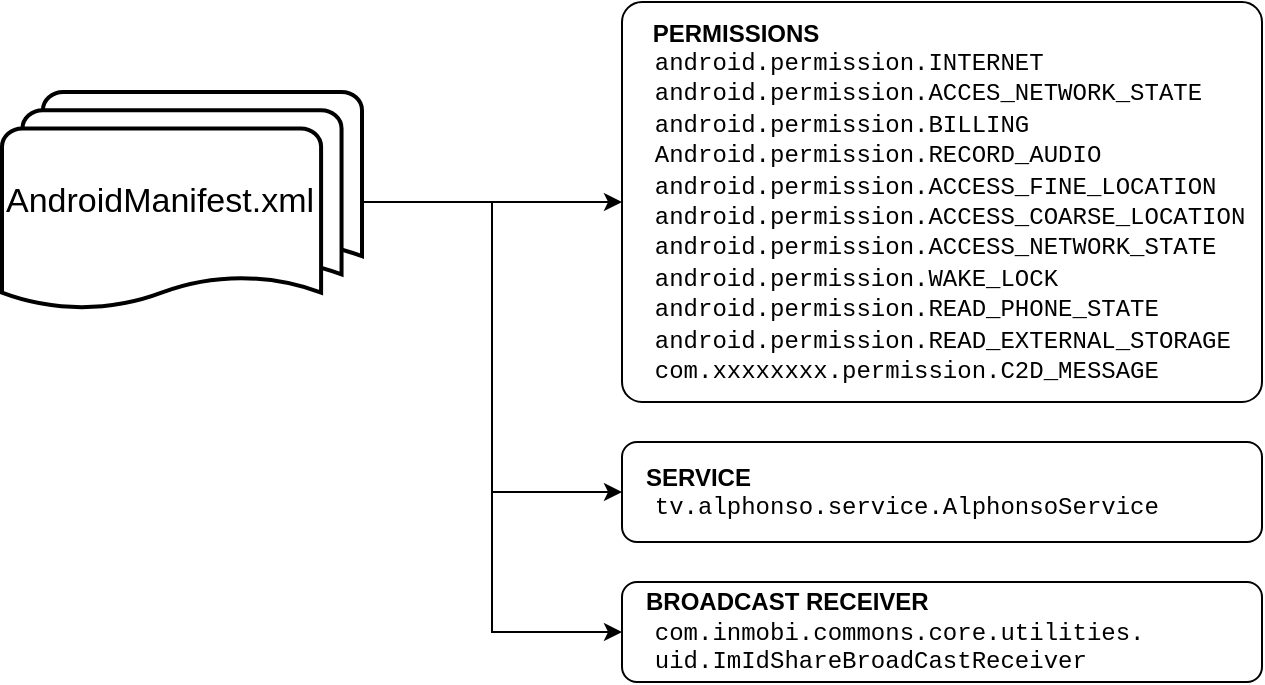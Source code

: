 <mxfile version="13.11.0" type="device"><diagram id="URtMQrHJfctQ9iJ7XpBy" name="Page-1"><mxGraphModel dx="1298" dy="754" grid="1" gridSize="10" guides="1" tooltips="1" connect="1" arrows="1" fold="1" page="1" pageScale="1" pageWidth="827" pageHeight="1169" math="0" shadow="0"><root><mxCell id="0"/><mxCell id="1" parent="0"/><mxCell id="eI_UfdlSOpezR1p2fdRn-2" value="&lt;div&gt;&lt;span&gt;&lt;b&gt;&amp;nbsp; &amp;nbsp;SERVICE&lt;/b&gt;&lt;/span&gt;&lt;/div&gt;&lt;font face=&quot;Courier New&quot;&gt;&amp;nbsp; tv.alphonso.service.AlphonsoService&lt;/font&gt;" style="rounded=1;whiteSpace=wrap;html=1;align=left;" vertex="1" parent="1"><mxGeometry x="440" y="260" width="320" height="50" as="geometry"/></mxCell><mxCell id="eI_UfdlSOpezR1p2fdRn-3" value="&lt;div&gt;&lt;b&gt;&amp;nbsp; &amp;nbsp;BROADCAST RECEIVER&lt;/b&gt;&lt;/div&gt;&lt;font face=&quot;Courier New&quot;&gt;&amp;nbsp; com.inmobi.commons.core.utilities.&lt;br&gt;&lt;div&gt;&lt;span&gt;&amp;nbsp; uid.ImIdShareBroadCastReceiver&lt;/span&gt;&lt;/div&gt;&lt;/font&gt;" style="rounded=1;whiteSpace=wrap;html=1;align=left;" vertex="1" parent="1"><mxGeometry x="440" y="330" width="320" height="50" as="geometry"/></mxCell><mxCell id="eI_UfdlSOpezR1p2fdRn-6" value="&lt;div&gt;&lt;span&gt;&lt;b&gt;&amp;nbsp; &amp;nbsp; PERMISSIONS&lt;/b&gt;&lt;/span&gt;&lt;/div&gt;&lt;div&gt;&lt;span&gt;&lt;font face=&quot;Courier New&quot;&gt;&amp;nbsp; android.permission.INTERNET&lt;/font&gt;&lt;/span&gt;&lt;/div&gt;&lt;div&gt;&lt;span&gt;&lt;font face=&quot;Courier New&quot;&gt;&amp;nbsp; android.permission.ACCES_NETWORK_STATE&lt;/font&gt;&lt;/span&gt;&lt;/div&gt;&lt;div&gt;&lt;span&gt;&lt;font face=&quot;Courier New&quot;&gt;&amp;nbsp; android.permission.BILLING&lt;/font&gt;&lt;/span&gt;&lt;/div&gt;&lt;div&gt;&lt;span&gt;&lt;font face=&quot;Courier New&quot;&gt;&amp;nbsp; Android.permission.RECORD_AUDIO&lt;/font&gt;&lt;/span&gt;&lt;/div&gt;&lt;div&gt;&lt;span&gt;&lt;font face=&quot;Courier New&quot;&gt;&amp;nbsp; android.permission.ACCESS_FINE_LOCATION&lt;/font&gt;&lt;/span&gt;&lt;/div&gt;&lt;div&gt;&lt;span&gt;&lt;font face=&quot;Courier New&quot;&gt;&amp;nbsp; android.permission.ACCESS_COARSE_LOCATION&lt;/font&gt;&lt;/span&gt;&lt;/div&gt;&lt;div&gt;&lt;span&gt;&lt;font face=&quot;Courier New&quot;&gt;&amp;nbsp; android.permission.ACCESS_NETWORK_STATE&lt;/font&gt;&lt;/span&gt;&lt;/div&gt;&lt;div&gt;&lt;span&gt;&lt;font face=&quot;Courier New&quot;&gt;&amp;nbsp; android.permission.WAKE_LOCK&lt;/font&gt;&lt;/span&gt;&lt;/div&gt;&lt;div&gt;&lt;span&gt;&lt;font face=&quot;Courier New&quot;&gt;&amp;nbsp; android.permission.READ_PHONE_STATE&lt;/font&gt;&lt;/span&gt;&lt;/div&gt;&lt;div&gt;&lt;span&gt;&lt;font face=&quot;Courier New&quot;&gt;&amp;nbsp; android.permission.READ_EXTERNAL_STORAGE&lt;/font&gt;&lt;/span&gt;&lt;/div&gt;&lt;div&gt;&lt;font face=&quot;Courier New&quot;&gt;&amp;nbsp; com.xxxxxxxx.permission.C2D_MESSAGE&lt;/font&gt;&lt;br&gt;&lt;/div&gt;" style="rounded=1;whiteSpace=wrap;html=1;align=left;arcSize=5;" vertex="1" parent="1"><mxGeometry x="440" y="40" width="320" height="200" as="geometry"/></mxCell><mxCell id="eI_UfdlSOpezR1p2fdRn-9" style="edgeStyle=orthogonalEdgeStyle;rounded=0;orthogonalLoop=1;jettySize=auto;html=1;exitX=1;exitY=0.5;exitDx=0;exitDy=0;exitPerimeter=0;" edge="1" parent="1" source="eI_UfdlSOpezR1p2fdRn-8" target="eI_UfdlSOpezR1p2fdRn-6"><mxGeometry relative="1" as="geometry"/></mxCell><mxCell id="eI_UfdlSOpezR1p2fdRn-10" style="edgeStyle=orthogonalEdgeStyle;rounded=0;orthogonalLoop=1;jettySize=auto;html=1;exitX=1;exitY=0.5;exitDx=0;exitDy=0;exitPerimeter=0;entryX=0;entryY=0.5;entryDx=0;entryDy=0;" edge="1" parent="1" source="eI_UfdlSOpezR1p2fdRn-8" target="eI_UfdlSOpezR1p2fdRn-2"><mxGeometry relative="1" as="geometry"/></mxCell><mxCell id="eI_UfdlSOpezR1p2fdRn-11" style="edgeStyle=orthogonalEdgeStyle;rounded=0;orthogonalLoop=1;jettySize=auto;html=1;exitX=1;exitY=0.5;exitDx=0;exitDy=0;exitPerimeter=0;entryX=0;entryY=0.5;entryDx=0;entryDy=0;" edge="1" parent="1" source="eI_UfdlSOpezR1p2fdRn-8" target="eI_UfdlSOpezR1p2fdRn-3"><mxGeometry relative="1" as="geometry"/></mxCell><mxCell id="eI_UfdlSOpezR1p2fdRn-8" value="&lt;font style=&quot;font-size: 17px&quot;&gt;AndroidManifest.xml&lt;/font&gt;" style="strokeWidth=2;html=1;shape=mxgraph.flowchart.multi-document;whiteSpace=wrap;align=left;" vertex="1" parent="1"><mxGeometry x="130" y="85" width="180" height="110" as="geometry"/></mxCell></root></mxGraphModel></diagram></mxfile>